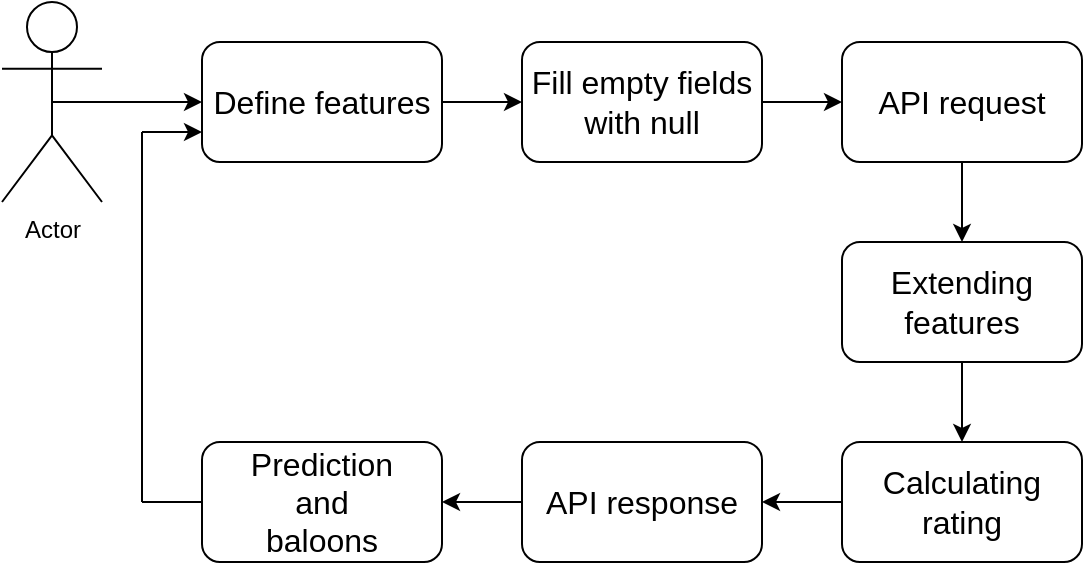 <mxfile version="14.5.10" type="device"><diagram id="6h-tRKgIrxICBSNlzQJE" name="Page-1"><mxGraphModel dx="675" dy="410" grid="1" gridSize="10" guides="1" tooltips="1" connect="1" arrows="1" fold="1" page="1" pageScale="1" pageWidth="850" pageHeight="1100" math="0" shadow="0"><root><mxCell id="0"/><mxCell id="1" parent="0"/><mxCell id="eBcC5dnDoBkgVZgJINA1-1" value="Actor" style="shape=umlActor;verticalLabelPosition=bottom;verticalAlign=top;html=1;outlineConnect=0;" vertex="1" parent="1"><mxGeometry x="60" y="70" width="50" height="100" as="geometry"/></mxCell><mxCell id="eBcC5dnDoBkgVZgJINA1-2" value="&lt;font style=&quot;font-size: 16px&quot;&gt;Define features&lt;/font&gt;" style="rounded=1;whiteSpace=wrap;html=1;" vertex="1" parent="1"><mxGeometry x="160" y="90" width="120" height="60" as="geometry"/></mxCell><mxCell id="eBcC5dnDoBkgVZgJINA1-3" value="&lt;span style=&quot;font-size: 16px&quot;&gt;Fill empty fields with null&lt;/span&gt;&lt;span style=&quot;color: rgba(0 , 0 , 0 , 0) ; font-family: monospace ; font-size: 0px&quot;&gt;%3CmxGraphModel%3E%3Croot%3E%3CmxCell%20id%3D%220%22%2F%3E%3CmxCell%20id%3D%221%22%20parent%3D%220%22%2F%3E%3CmxCell%20id%3D%222%22%20value%3D%22%26lt%3Bfont%20style%3D%26quot%3Bfont-size%3A%2016px%26quot%3B%26gt%3BDefine%20features%26lt%3B%2Ffont%26gt%3B%22%20style%3D%22rounded%3D1%3BwhiteSpace%3Dwrap%3Bhtml%3D1%3B%22%20vertex%3D%221%22%20parent%3D%221%22%3E%3CmxGeometry%20x%3D%22160%22%20y%3D%2290%22%20width%3D%22120%22%20height%3D%2260%22%20as%3D%22geometry%22%2F%3E%3C%2FmxCell%3E%3C%2Froot%3E%3C%2FmxGraphModel%3E&lt;/span&gt;" style="rounded=1;whiteSpace=wrap;html=1;" vertex="1" parent="1"><mxGeometry x="320" y="90" width="120" height="60" as="geometry"/></mxCell><mxCell id="eBcC5dnDoBkgVZgJINA1-4" value="&lt;span style=&quot;font-size: 16px&quot;&gt;API request&lt;/span&gt;" style="rounded=1;whiteSpace=wrap;html=1;" vertex="1" parent="1"><mxGeometry x="480" y="90" width="120" height="60" as="geometry"/></mxCell><mxCell id="eBcC5dnDoBkgVZgJINA1-5" value="&lt;span style=&quot;font-size: 16px&quot;&gt;Extending features&lt;/span&gt;" style="rounded=1;whiteSpace=wrap;html=1;" vertex="1" parent="1"><mxGeometry x="480" y="190" width="120" height="60" as="geometry"/></mxCell><mxCell id="eBcC5dnDoBkgVZgJINA1-6" value="&lt;span style=&quot;font-size: 16px&quot;&gt;Calculating rating&lt;/span&gt;" style="rounded=1;whiteSpace=wrap;html=1;" vertex="1" parent="1"><mxGeometry x="480" y="290" width="120" height="60" as="geometry"/></mxCell><mxCell id="eBcC5dnDoBkgVZgJINA1-7" value="&lt;span style=&quot;font-size: 16px&quot;&gt;API response&lt;/span&gt;&lt;span style=&quot;color: rgba(0 , 0 , 0 , 0) ; font-family: monospace ; font-size: 0px&quot;&gt;%3CmxGraphModel%3E%3Croot%3E%3CmxCell%20id%3D%220%22%2F%3E%3CmxCell%20id%3D%221%22%20parent%3D%220%22%2F%3E%3CmxCell%20id%3D%222%22%20value%3D%22%26lt%3Bspan%20style%3D%26quot%3Bfont-size%3A%2016px%26quot%3B%26gt%3BCalculating%20rating%26lt%3B%2Fspan%26gt%3B%22%20style%3D%22rounded%3D1%3BwhiteSpace%3Dwrap%3Bhtml%3D1%3B%22%20vertex%3D%221%22%20parent%3D%221%22%3E%3CmxGeometry%20x%3D%22480%22%20y%3D%22290%22%20width%3D%22120%22%20height%3D%2260%22%20as%3D%22geometry%22%2F%3E%3C%2FmxCell%3E%3C%2Froot%3E%3C%2FmxGraphModel%3E&lt;/span&gt;" style="rounded=1;whiteSpace=wrap;html=1;" vertex="1" parent="1"><mxGeometry x="320" y="290" width="120" height="60" as="geometry"/></mxCell><mxCell id="eBcC5dnDoBkgVZgJINA1-8" value="&lt;font style=&quot;font-size: 16px&quot;&gt;Prediction&lt;br&gt;and&lt;br&gt;baloons&lt;/font&gt;" style="rounded=1;whiteSpace=wrap;html=1;" vertex="1" parent="1"><mxGeometry x="160" y="290" width="120" height="60" as="geometry"/></mxCell><mxCell id="eBcC5dnDoBkgVZgJINA1-9" value="" style="endArrow=classic;html=1;exitX=1;exitY=0.5;exitDx=0;exitDy=0;" edge="1" parent="1" source="eBcC5dnDoBkgVZgJINA1-2" target="eBcC5dnDoBkgVZgJINA1-3"><mxGeometry width="50" height="50" relative="1" as="geometry"><mxPoint x="400" y="370" as="sourcePoint"/><mxPoint x="450" y="320" as="targetPoint"/></mxGeometry></mxCell><mxCell id="eBcC5dnDoBkgVZgJINA1-10" value="" style="endArrow=classic;html=1;exitX=1;exitY=0.5;exitDx=0;exitDy=0;entryX=0;entryY=0.5;entryDx=0;entryDy=0;" edge="1" parent="1" source="eBcC5dnDoBkgVZgJINA1-3" target="eBcC5dnDoBkgVZgJINA1-4"><mxGeometry width="50" height="50" relative="1" as="geometry"><mxPoint x="290" y="130" as="sourcePoint"/><mxPoint x="330" y="130" as="targetPoint"/></mxGeometry></mxCell><mxCell id="eBcC5dnDoBkgVZgJINA1-11" value="" style="endArrow=classic;html=1;exitX=0.5;exitY=1;exitDx=0;exitDy=0;entryX=0.5;entryY=0;entryDx=0;entryDy=0;" edge="1" parent="1" source="eBcC5dnDoBkgVZgJINA1-4" target="eBcC5dnDoBkgVZgJINA1-5"><mxGeometry width="50" height="50" relative="1" as="geometry"><mxPoint x="400" y="370" as="sourcePoint"/><mxPoint x="450" y="320" as="targetPoint"/></mxGeometry></mxCell><mxCell id="eBcC5dnDoBkgVZgJINA1-12" value="" style="endArrow=classic;html=1;exitX=0.5;exitY=1;exitDx=0;exitDy=0;entryX=0.5;entryY=0;entryDx=0;entryDy=0;" edge="1" parent="1" source="eBcC5dnDoBkgVZgJINA1-5" target="eBcC5dnDoBkgVZgJINA1-6"><mxGeometry width="50" height="50" relative="1" as="geometry"><mxPoint x="450" y="130" as="sourcePoint"/><mxPoint x="490" y="130" as="targetPoint"/></mxGeometry></mxCell><mxCell id="eBcC5dnDoBkgVZgJINA1-13" value="" style="endArrow=classic;html=1;exitX=0;exitY=0.5;exitDx=0;exitDy=0;entryX=1;entryY=0.5;entryDx=0;entryDy=0;" edge="1" parent="1" source="eBcC5dnDoBkgVZgJINA1-6" target="eBcC5dnDoBkgVZgJINA1-7"><mxGeometry width="50" height="50" relative="1" as="geometry"><mxPoint x="400" y="370" as="sourcePoint"/><mxPoint x="450" y="320" as="targetPoint"/></mxGeometry></mxCell><mxCell id="eBcC5dnDoBkgVZgJINA1-14" value="" style="endArrow=classic;html=1;entryX=1;entryY=0.5;entryDx=0;entryDy=0;exitX=0;exitY=0.5;exitDx=0;exitDy=0;" edge="1" parent="1" source="eBcC5dnDoBkgVZgJINA1-7" target="eBcC5dnDoBkgVZgJINA1-8"><mxGeometry width="50" height="50" relative="1" as="geometry"><mxPoint x="400" y="370" as="sourcePoint"/><mxPoint x="450" y="320" as="targetPoint"/></mxGeometry></mxCell><mxCell id="eBcC5dnDoBkgVZgJINA1-17" value="" style="endArrow=none;html=1;exitX=0;exitY=0.5;exitDx=0;exitDy=0;" edge="1" parent="1" source="eBcC5dnDoBkgVZgJINA1-8"><mxGeometry width="50" height="50" relative="1" as="geometry"><mxPoint x="400" y="370" as="sourcePoint"/><mxPoint x="130" y="320" as="targetPoint"/></mxGeometry></mxCell><mxCell id="eBcC5dnDoBkgVZgJINA1-18" value="" style="endArrow=classic;html=1;exitX=0.5;exitY=0.5;exitDx=0;exitDy=0;exitPerimeter=0;entryX=0;entryY=0.5;entryDx=0;entryDy=0;" edge="1" parent="1" source="eBcC5dnDoBkgVZgJINA1-1" target="eBcC5dnDoBkgVZgJINA1-2"><mxGeometry width="50" height="50" relative="1" as="geometry"><mxPoint x="400" y="370" as="sourcePoint"/><mxPoint x="-20" y="430" as="targetPoint"/></mxGeometry></mxCell><mxCell id="eBcC5dnDoBkgVZgJINA1-19" value="" style="endArrow=none;html=1;endSize=6;" edge="1" parent="1"><mxGeometry width="50" height="50" relative="1" as="geometry"><mxPoint x="130" y="320" as="sourcePoint"/><mxPoint x="130" y="135" as="targetPoint"/></mxGeometry></mxCell><mxCell id="eBcC5dnDoBkgVZgJINA1-20" value="" style="endArrow=classic;html=1;entryX=0;entryY=0.75;entryDx=0;entryDy=0;" edge="1" parent="1" target="eBcC5dnDoBkgVZgJINA1-2"><mxGeometry width="50" height="50" relative="1" as="geometry"><mxPoint x="130" y="135" as="sourcePoint"/><mxPoint x="450" y="320" as="targetPoint"/></mxGeometry></mxCell></root></mxGraphModel></diagram></mxfile>